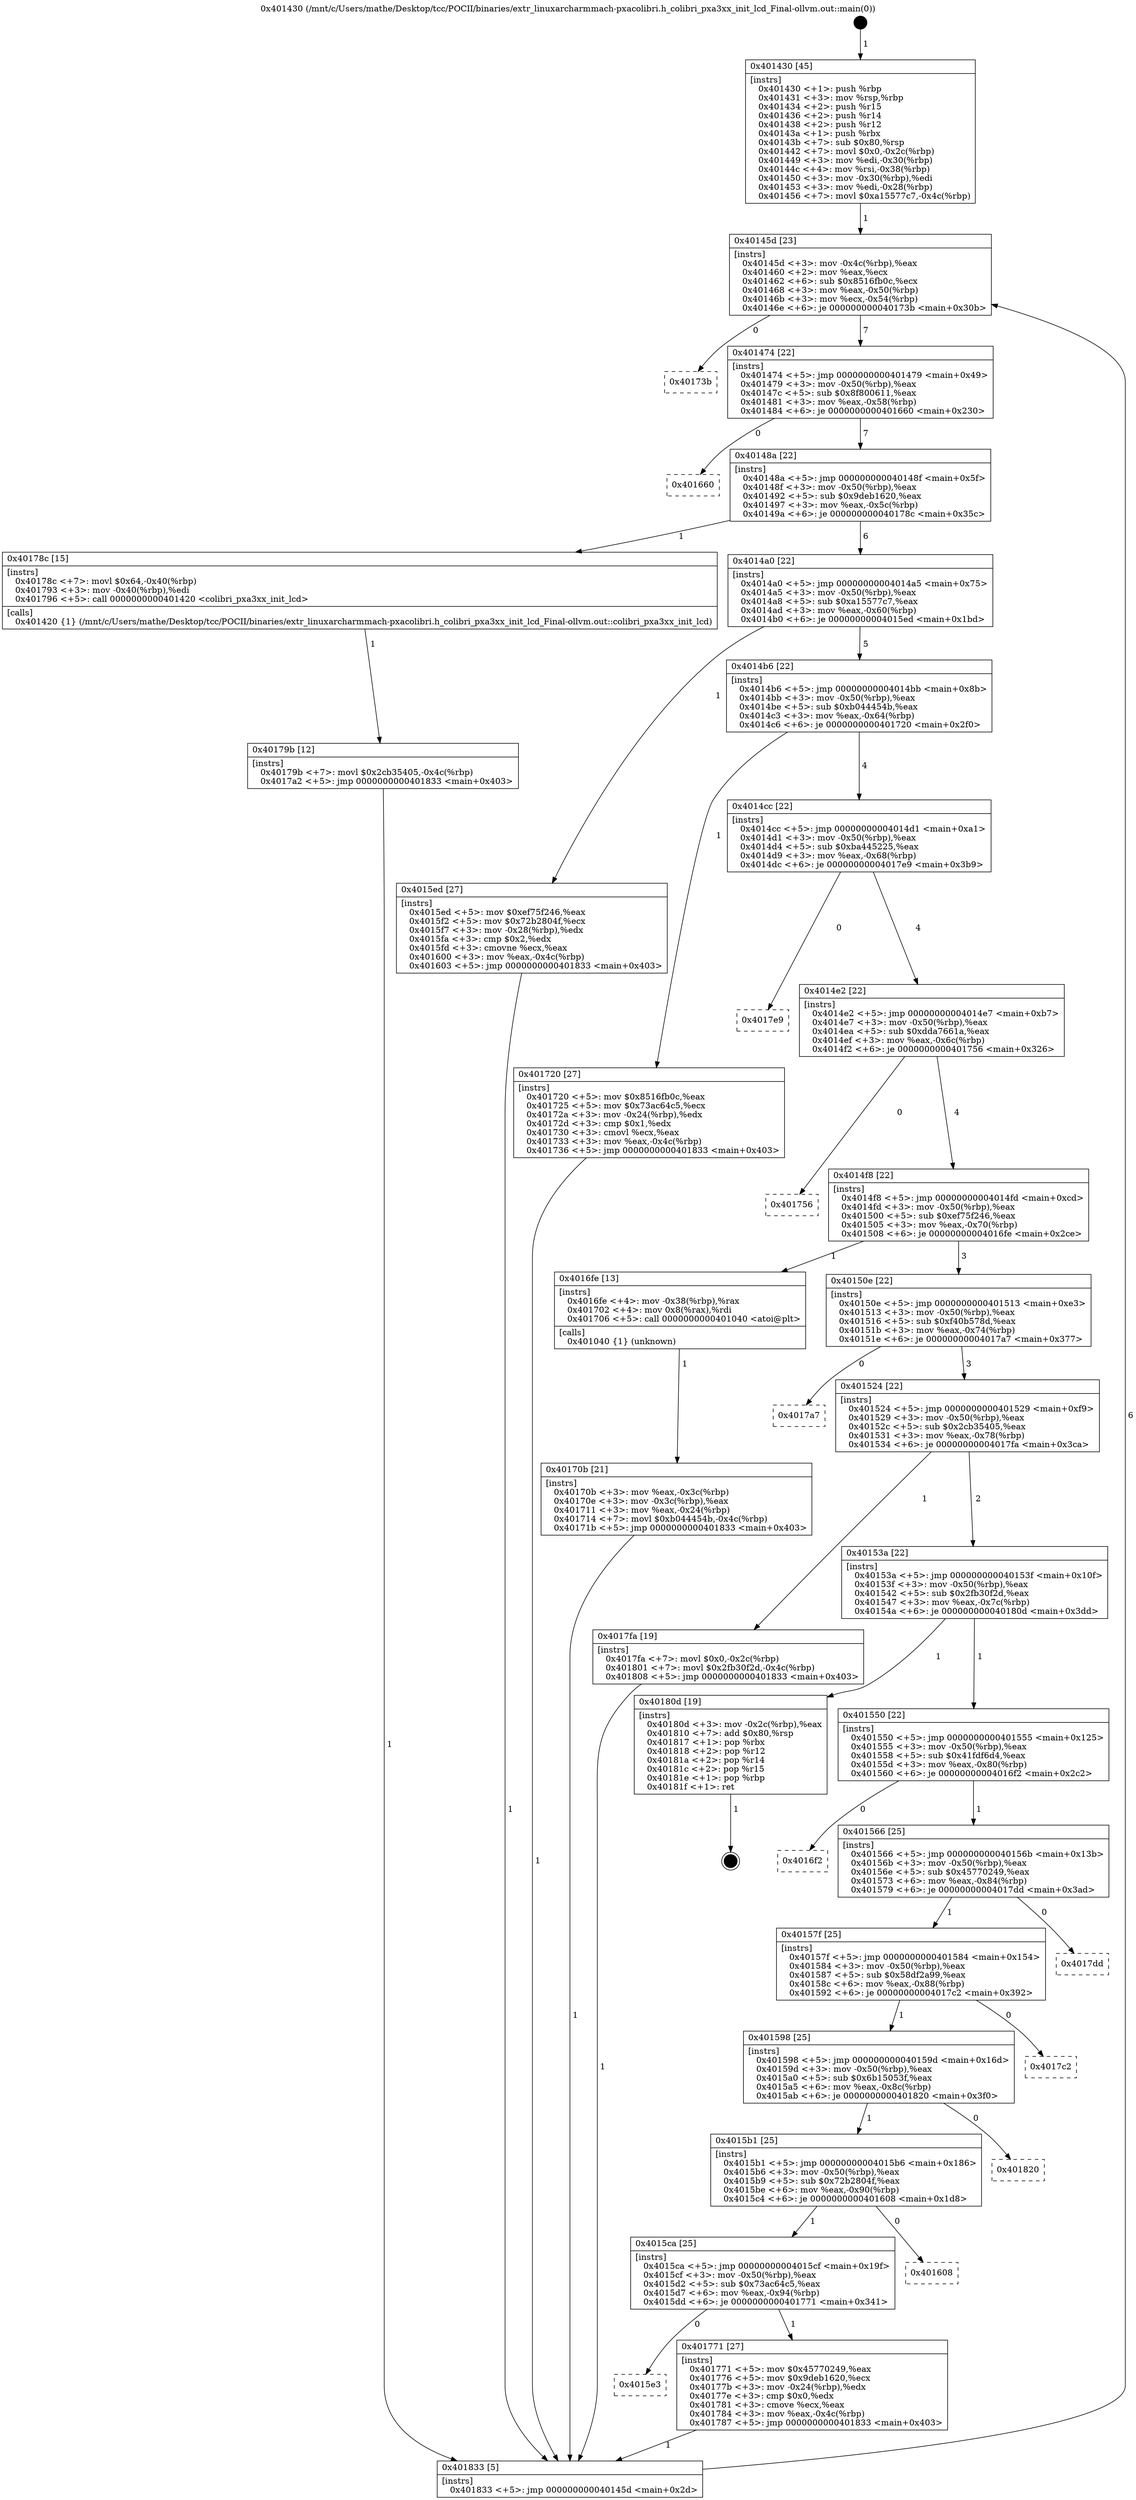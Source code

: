 digraph "0x401430" {
  label = "0x401430 (/mnt/c/Users/mathe/Desktop/tcc/POCII/binaries/extr_linuxarcharmmach-pxacolibri.h_colibri_pxa3xx_init_lcd_Final-ollvm.out::main(0))"
  labelloc = "t"
  node[shape=record]

  Entry [label="",width=0.3,height=0.3,shape=circle,fillcolor=black,style=filled]
  "0x40145d" [label="{
     0x40145d [23]\l
     | [instrs]\l
     &nbsp;&nbsp;0x40145d \<+3\>: mov -0x4c(%rbp),%eax\l
     &nbsp;&nbsp;0x401460 \<+2\>: mov %eax,%ecx\l
     &nbsp;&nbsp;0x401462 \<+6\>: sub $0x8516fb0c,%ecx\l
     &nbsp;&nbsp;0x401468 \<+3\>: mov %eax,-0x50(%rbp)\l
     &nbsp;&nbsp;0x40146b \<+3\>: mov %ecx,-0x54(%rbp)\l
     &nbsp;&nbsp;0x40146e \<+6\>: je 000000000040173b \<main+0x30b\>\l
  }"]
  "0x40173b" [label="{
     0x40173b\l
  }", style=dashed]
  "0x401474" [label="{
     0x401474 [22]\l
     | [instrs]\l
     &nbsp;&nbsp;0x401474 \<+5\>: jmp 0000000000401479 \<main+0x49\>\l
     &nbsp;&nbsp;0x401479 \<+3\>: mov -0x50(%rbp),%eax\l
     &nbsp;&nbsp;0x40147c \<+5\>: sub $0x8f800611,%eax\l
     &nbsp;&nbsp;0x401481 \<+3\>: mov %eax,-0x58(%rbp)\l
     &nbsp;&nbsp;0x401484 \<+6\>: je 0000000000401660 \<main+0x230\>\l
  }"]
  Exit [label="",width=0.3,height=0.3,shape=circle,fillcolor=black,style=filled,peripheries=2]
  "0x401660" [label="{
     0x401660\l
  }", style=dashed]
  "0x40148a" [label="{
     0x40148a [22]\l
     | [instrs]\l
     &nbsp;&nbsp;0x40148a \<+5\>: jmp 000000000040148f \<main+0x5f\>\l
     &nbsp;&nbsp;0x40148f \<+3\>: mov -0x50(%rbp),%eax\l
     &nbsp;&nbsp;0x401492 \<+5\>: sub $0x9deb1620,%eax\l
     &nbsp;&nbsp;0x401497 \<+3\>: mov %eax,-0x5c(%rbp)\l
     &nbsp;&nbsp;0x40149a \<+6\>: je 000000000040178c \<main+0x35c\>\l
  }"]
  "0x40179b" [label="{
     0x40179b [12]\l
     | [instrs]\l
     &nbsp;&nbsp;0x40179b \<+7\>: movl $0x2cb35405,-0x4c(%rbp)\l
     &nbsp;&nbsp;0x4017a2 \<+5\>: jmp 0000000000401833 \<main+0x403\>\l
  }"]
  "0x40178c" [label="{
     0x40178c [15]\l
     | [instrs]\l
     &nbsp;&nbsp;0x40178c \<+7\>: movl $0x64,-0x40(%rbp)\l
     &nbsp;&nbsp;0x401793 \<+3\>: mov -0x40(%rbp),%edi\l
     &nbsp;&nbsp;0x401796 \<+5\>: call 0000000000401420 \<colibri_pxa3xx_init_lcd\>\l
     | [calls]\l
     &nbsp;&nbsp;0x401420 \{1\} (/mnt/c/Users/mathe/Desktop/tcc/POCII/binaries/extr_linuxarcharmmach-pxacolibri.h_colibri_pxa3xx_init_lcd_Final-ollvm.out::colibri_pxa3xx_init_lcd)\l
  }"]
  "0x4014a0" [label="{
     0x4014a0 [22]\l
     | [instrs]\l
     &nbsp;&nbsp;0x4014a0 \<+5\>: jmp 00000000004014a5 \<main+0x75\>\l
     &nbsp;&nbsp;0x4014a5 \<+3\>: mov -0x50(%rbp),%eax\l
     &nbsp;&nbsp;0x4014a8 \<+5\>: sub $0xa15577c7,%eax\l
     &nbsp;&nbsp;0x4014ad \<+3\>: mov %eax,-0x60(%rbp)\l
     &nbsp;&nbsp;0x4014b0 \<+6\>: je 00000000004015ed \<main+0x1bd\>\l
  }"]
  "0x4015e3" [label="{
     0x4015e3\l
  }", style=dashed]
  "0x4015ed" [label="{
     0x4015ed [27]\l
     | [instrs]\l
     &nbsp;&nbsp;0x4015ed \<+5\>: mov $0xef75f246,%eax\l
     &nbsp;&nbsp;0x4015f2 \<+5\>: mov $0x72b2804f,%ecx\l
     &nbsp;&nbsp;0x4015f7 \<+3\>: mov -0x28(%rbp),%edx\l
     &nbsp;&nbsp;0x4015fa \<+3\>: cmp $0x2,%edx\l
     &nbsp;&nbsp;0x4015fd \<+3\>: cmovne %ecx,%eax\l
     &nbsp;&nbsp;0x401600 \<+3\>: mov %eax,-0x4c(%rbp)\l
     &nbsp;&nbsp;0x401603 \<+5\>: jmp 0000000000401833 \<main+0x403\>\l
  }"]
  "0x4014b6" [label="{
     0x4014b6 [22]\l
     | [instrs]\l
     &nbsp;&nbsp;0x4014b6 \<+5\>: jmp 00000000004014bb \<main+0x8b\>\l
     &nbsp;&nbsp;0x4014bb \<+3\>: mov -0x50(%rbp),%eax\l
     &nbsp;&nbsp;0x4014be \<+5\>: sub $0xb044454b,%eax\l
     &nbsp;&nbsp;0x4014c3 \<+3\>: mov %eax,-0x64(%rbp)\l
     &nbsp;&nbsp;0x4014c6 \<+6\>: je 0000000000401720 \<main+0x2f0\>\l
  }"]
  "0x401833" [label="{
     0x401833 [5]\l
     | [instrs]\l
     &nbsp;&nbsp;0x401833 \<+5\>: jmp 000000000040145d \<main+0x2d\>\l
  }"]
  "0x401430" [label="{
     0x401430 [45]\l
     | [instrs]\l
     &nbsp;&nbsp;0x401430 \<+1\>: push %rbp\l
     &nbsp;&nbsp;0x401431 \<+3\>: mov %rsp,%rbp\l
     &nbsp;&nbsp;0x401434 \<+2\>: push %r15\l
     &nbsp;&nbsp;0x401436 \<+2\>: push %r14\l
     &nbsp;&nbsp;0x401438 \<+2\>: push %r12\l
     &nbsp;&nbsp;0x40143a \<+1\>: push %rbx\l
     &nbsp;&nbsp;0x40143b \<+7\>: sub $0x80,%rsp\l
     &nbsp;&nbsp;0x401442 \<+7\>: movl $0x0,-0x2c(%rbp)\l
     &nbsp;&nbsp;0x401449 \<+3\>: mov %edi,-0x30(%rbp)\l
     &nbsp;&nbsp;0x40144c \<+4\>: mov %rsi,-0x38(%rbp)\l
     &nbsp;&nbsp;0x401450 \<+3\>: mov -0x30(%rbp),%edi\l
     &nbsp;&nbsp;0x401453 \<+3\>: mov %edi,-0x28(%rbp)\l
     &nbsp;&nbsp;0x401456 \<+7\>: movl $0xa15577c7,-0x4c(%rbp)\l
  }"]
  "0x401771" [label="{
     0x401771 [27]\l
     | [instrs]\l
     &nbsp;&nbsp;0x401771 \<+5\>: mov $0x45770249,%eax\l
     &nbsp;&nbsp;0x401776 \<+5\>: mov $0x9deb1620,%ecx\l
     &nbsp;&nbsp;0x40177b \<+3\>: mov -0x24(%rbp),%edx\l
     &nbsp;&nbsp;0x40177e \<+3\>: cmp $0x0,%edx\l
     &nbsp;&nbsp;0x401781 \<+3\>: cmove %ecx,%eax\l
     &nbsp;&nbsp;0x401784 \<+3\>: mov %eax,-0x4c(%rbp)\l
     &nbsp;&nbsp;0x401787 \<+5\>: jmp 0000000000401833 \<main+0x403\>\l
  }"]
  "0x401720" [label="{
     0x401720 [27]\l
     | [instrs]\l
     &nbsp;&nbsp;0x401720 \<+5\>: mov $0x8516fb0c,%eax\l
     &nbsp;&nbsp;0x401725 \<+5\>: mov $0x73ac64c5,%ecx\l
     &nbsp;&nbsp;0x40172a \<+3\>: mov -0x24(%rbp),%edx\l
     &nbsp;&nbsp;0x40172d \<+3\>: cmp $0x1,%edx\l
     &nbsp;&nbsp;0x401730 \<+3\>: cmovl %ecx,%eax\l
     &nbsp;&nbsp;0x401733 \<+3\>: mov %eax,-0x4c(%rbp)\l
     &nbsp;&nbsp;0x401736 \<+5\>: jmp 0000000000401833 \<main+0x403\>\l
  }"]
  "0x4014cc" [label="{
     0x4014cc [22]\l
     | [instrs]\l
     &nbsp;&nbsp;0x4014cc \<+5\>: jmp 00000000004014d1 \<main+0xa1\>\l
     &nbsp;&nbsp;0x4014d1 \<+3\>: mov -0x50(%rbp),%eax\l
     &nbsp;&nbsp;0x4014d4 \<+5\>: sub $0xba445225,%eax\l
     &nbsp;&nbsp;0x4014d9 \<+3\>: mov %eax,-0x68(%rbp)\l
     &nbsp;&nbsp;0x4014dc \<+6\>: je 00000000004017e9 \<main+0x3b9\>\l
  }"]
  "0x4015ca" [label="{
     0x4015ca [25]\l
     | [instrs]\l
     &nbsp;&nbsp;0x4015ca \<+5\>: jmp 00000000004015cf \<main+0x19f\>\l
     &nbsp;&nbsp;0x4015cf \<+3\>: mov -0x50(%rbp),%eax\l
     &nbsp;&nbsp;0x4015d2 \<+5\>: sub $0x73ac64c5,%eax\l
     &nbsp;&nbsp;0x4015d7 \<+6\>: mov %eax,-0x94(%rbp)\l
     &nbsp;&nbsp;0x4015dd \<+6\>: je 0000000000401771 \<main+0x341\>\l
  }"]
  "0x4017e9" [label="{
     0x4017e9\l
  }", style=dashed]
  "0x4014e2" [label="{
     0x4014e2 [22]\l
     | [instrs]\l
     &nbsp;&nbsp;0x4014e2 \<+5\>: jmp 00000000004014e7 \<main+0xb7\>\l
     &nbsp;&nbsp;0x4014e7 \<+3\>: mov -0x50(%rbp),%eax\l
     &nbsp;&nbsp;0x4014ea \<+5\>: sub $0xdda7661a,%eax\l
     &nbsp;&nbsp;0x4014ef \<+3\>: mov %eax,-0x6c(%rbp)\l
     &nbsp;&nbsp;0x4014f2 \<+6\>: je 0000000000401756 \<main+0x326\>\l
  }"]
  "0x401608" [label="{
     0x401608\l
  }", style=dashed]
  "0x401756" [label="{
     0x401756\l
  }", style=dashed]
  "0x4014f8" [label="{
     0x4014f8 [22]\l
     | [instrs]\l
     &nbsp;&nbsp;0x4014f8 \<+5\>: jmp 00000000004014fd \<main+0xcd\>\l
     &nbsp;&nbsp;0x4014fd \<+3\>: mov -0x50(%rbp),%eax\l
     &nbsp;&nbsp;0x401500 \<+5\>: sub $0xef75f246,%eax\l
     &nbsp;&nbsp;0x401505 \<+3\>: mov %eax,-0x70(%rbp)\l
     &nbsp;&nbsp;0x401508 \<+6\>: je 00000000004016fe \<main+0x2ce\>\l
  }"]
  "0x4015b1" [label="{
     0x4015b1 [25]\l
     | [instrs]\l
     &nbsp;&nbsp;0x4015b1 \<+5\>: jmp 00000000004015b6 \<main+0x186\>\l
     &nbsp;&nbsp;0x4015b6 \<+3\>: mov -0x50(%rbp),%eax\l
     &nbsp;&nbsp;0x4015b9 \<+5\>: sub $0x72b2804f,%eax\l
     &nbsp;&nbsp;0x4015be \<+6\>: mov %eax,-0x90(%rbp)\l
     &nbsp;&nbsp;0x4015c4 \<+6\>: je 0000000000401608 \<main+0x1d8\>\l
  }"]
  "0x4016fe" [label="{
     0x4016fe [13]\l
     | [instrs]\l
     &nbsp;&nbsp;0x4016fe \<+4\>: mov -0x38(%rbp),%rax\l
     &nbsp;&nbsp;0x401702 \<+4\>: mov 0x8(%rax),%rdi\l
     &nbsp;&nbsp;0x401706 \<+5\>: call 0000000000401040 \<atoi@plt\>\l
     | [calls]\l
     &nbsp;&nbsp;0x401040 \{1\} (unknown)\l
  }"]
  "0x40150e" [label="{
     0x40150e [22]\l
     | [instrs]\l
     &nbsp;&nbsp;0x40150e \<+5\>: jmp 0000000000401513 \<main+0xe3\>\l
     &nbsp;&nbsp;0x401513 \<+3\>: mov -0x50(%rbp),%eax\l
     &nbsp;&nbsp;0x401516 \<+5\>: sub $0xf40b578d,%eax\l
     &nbsp;&nbsp;0x40151b \<+3\>: mov %eax,-0x74(%rbp)\l
     &nbsp;&nbsp;0x40151e \<+6\>: je 00000000004017a7 \<main+0x377\>\l
  }"]
  "0x40170b" [label="{
     0x40170b [21]\l
     | [instrs]\l
     &nbsp;&nbsp;0x40170b \<+3\>: mov %eax,-0x3c(%rbp)\l
     &nbsp;&nbsp;0x40170e \<+3\>: mov -0x3c(%rbp),%eax\l
     &nbsp;&nbsp;0x401711 \<+3\>: mov %eax,-0x24(%rbp)\l
     &nbsp;&nbsp;0x401714 \<+7\>: movl $0xb044454b,-0x4c(%rbp)\l
     &nbsp;&nbsp;0x40171b \<+5\>: jmp 0000000000401833 \<main+0x403\>\l
  }"]
  "0x401820" [label="{
     0x401820\l
  }", style=dashed]
  "0x4017a7" [label="{
     0x4017a7\l
  }", style=dashed]
  "0x401524" [label="{
     0x401524 [22]\l
     | [instrs]\l
     &nbsp;&nbsp;0x401524 \<+5\>: jmp 0000000000401529 \<main+0xf9\>\l
     &nbsp;&nbsp;0x401529 \<+3\>: mov -0x50(%rbp),%eax\l
     &nbsp;&nbsp;0x40152c \<+5\>: sub $0x2cb35405,%eax\l
     &nbsp;&nbsp;0x401531 \<+3\>: mov %eax,-0x78(%rbp)\l
     &nbsp;&nbsp;0x401534 \<+6\>: je 00000000004017fa \<main+0x3ca\>\l
  }"]
  "0x401598" [label="{
     0x401598 [25]\l
     | [instrs]\l
     &nbsp;&nbsp;0x401598 \<+5\>: jmp 000000000040159d \<main+0x16d\>\l
     &nbsp;&nbsp;0x40159d \<+3\>: mov -0x50(%rbp),%eax\l
     &nbsp;&nbsp;0x4015a0 \<+5\>: sub $0x6b15053f,%eax\l
     &nbsp;&nbsp;0x4015a5 \<+6\>: mov %eax,-0x8c(%rbp)\l
     &nbsp;&nbsp;0x4015ab \<+6\>: je 0000000000401820 \<main+0x3f0\>\l
  }"]
  "0x4017fa" [label="{
     0x4017fa [19]\l
     | [instrs]\l
     &nbsp;&nbsp;0x4017fa \<+7\>: movl $0x0,-0x2c(%rbp)\l
     &nbsp;&nbsp;0x401801 \<+7\>: movl $0x2fb30f2d,-0x4c(%rbp)\l
     &nbsp;&nbsp;0x401808 \<+5\>: jmp 0000000000401833 \<main+0x403\>\l
  }"]
  "0x40153a" [label="{
     0x40153a [22]\l
     | [instrs]\l
     &nbsp;&nbsp;0x40153a \<+5\>: jmp 000000000040153f \<main+0x10f\>\l
     &nbsp;&nbsp;0x40153f \<+3\>: mov -0x50(%rbp),%eax\l
     &nbsp;&nbsp;0x401542 \<+5\>: sub $0x2fb30f2d,%eax\l
     &nbsp;&nbsp;0x401547 \<+3\>: mov %eax,-0x7c(%rbp)\l
     &nbsp;&nbsp;0x40154a \<+6\>: je 000000000040180d \<main+0x3dd\>\l
  }"]
  "0x4017c2" [label="{
     0x4017c2\l
  }", style=dashed]
  "0x40180d" [label="{
     0x40180d [19]\l
     | [instrs]\l
     &nbsp;&nbsp;0x40180d \<+3\>: mov -0x2c(%rbp),%eax\l
     &nbsp;&nbsp;0x401810 \<+7\>: add $0x80,%rsp\l
     &nbsp;&nbsp;0x401817 \<+1\>: pop %rbx\l
     &nbsp;&nbsp;0x401818 \<+2\>: pop %r12\l
     &nbsp;&nbsp;0x40181a \<+2\>: pop %r14\l
     &nbsp;&nbsp;0x40181c \<+2\>: pop %r15\l
     &nbsp;&nbsp;0x40181e \<+1\>: pop %rbp\l
     &nbsp;&nbsp;0x40181f \<+1\>: ret\l
  }"]
  "0x401550" [label="{
     0x401550 [22]\l
     | [instrs]\l
     &nbsp;&nbsp;0x401550 \<+5\>: jmp 0000000000401555 \<main+0x125\>\l
     &nbsp;&nbsp;0x401555 \<+3\>: mov -0x50(%rbp),%eax\l
     &nbsp;&nbsp;0x401558 \<+5\>: sub $0x41fdf6d4,%eax\l
     &nbsp;&nbsp;0x40155d \<+3\>: mov %eax,-0x80(%rbp)\l
     &nbsp;&nbsp;0x401560 \<+6\>: je 00000000004016f2 \<main+0x2c2\>\l
  }"]
  "0x40157f" [label="{
     0x40157f [25]\l
     | [instrs]\l
     &nbsp;&nbsp;0x40157f \<+5\>: jmp 0000000000401584 \<main+0x154\>\l
     &nbsp;&nbsp;0x401584 \<+3\>: mov -0x50(%rbp),%eax\l
     &nbsp;&nbsp;0x401587 \<+5\>: sub $0x58df2a99,%eax\l
     &nbsp;&nbsp;0x40158c \<+6\>: mov %eax,-0x88(%rbp)\l
     &nbsp;&nbsp;0x401592 \<+6\>: je 00000000004017c2 \<main+0x392\>\l
  }"]
  "0x4016f2" [label="{
     0x4016f2\l
  }", style=dashed]
  "0x401566" [label="{
     0x401566 [25]\l
     | [instrs]\l
     &nbsp;&nbsp;0x401566 \<+5\>: jmp 000000000040156b \<main+0x13b\>\l
     &nbsp;&nbsp;0x40156b \<+3\>: mov -0x50(%rbp),%eax\l
     &nbsp;&nbsp;0x40156e \<+5\>: sub $0x45770249,%eax\l
     &nbsp;&nbsp;0x401573 \<+6\>: mov %eax,-0x84(%rbp)\l
     &nbsp;&nbsp;0x401579 \<+6\>: je 00000000004017dd \<main+0x3ad\>\l
  }"]
  "0x4017dd" [label="{
     0x4017dd\l
  }", style=dashed]
  Entry -> "0x401430" [label=" 1"]
  "0x40145d" -> "0x40173b" [label=" 0"]
  "0x40145d" -> "0x401474" [label=" 7"]
  "0x40180d" -> Exit [label=" 1"]
  "0x401474" -> "0x401660" [label=" 0"]
  "0x401474" -> "0x40148a" [label=" 7"]
  "0x4017fa" -> "0x401833" [label=" 1"]
  "0x40148a" -> "0x40178c" [label=" 1"]
  "0x40148a" -> "0x4014a0" [label=" 6"]
  "0x40179b" -> "0x401833" [label=" 1"]
  "0x4014a0" -> "0x4015ed" [label=" 1"]
  "0x4014a0" -> "0x4014b6" [label=" 5"]
  "0x4015ed" -> "0x401833" [label=" 1"]
  "0x401430" -> "0x40145d" [label=" 1"]
  "0x401833" -> "0x40145d" [label=" 6"]
  "0x40178c" -> "0x40179b" [label=" 1"]
  "0x4014b6" -> "0x401720" [label=" 1"]
  "0x4014b6" -> "0x4014cc" [label=" 4"]
  "0x401771" -> "0x401833" [label=" 1"]
  "0x4014cc" -> "0x4017e9" [label=" 0"]
  "0x4014cc" -> "0x4014e2" [label=" 4"]
  "0x4015ca" -> "0x401771" [label=" 1"]
  "0x4014e2" -> "0x401756" [label=" 0"]
  "0x4014e2" -> "0x4014f8" [label=" 4"]
  "0x4015ca" -> "0x4015e3" [label=" 0"]
  "0x4014f8" -> "0x4016fe" [label=" 1"]
  "0x4014f8" -> "0x40150e" [label=" 3"]
  "0x4016fe" -> "0x40170b" [label=" 1"]
  "0x40170b" -> "0x401833" [label=" 1"]
  "0x401720" -> "0x401833" [label=" 1"]
  "0x4015b1" -> "0x401608" [label=" 0"]
  "0x40150e" -> "0x4017a7" [label=" 0"]
  "0x40150e" -> "0x401524" [label=" 3"]
  "0x4015b1" -> "0x4015ca" [label=" 1"]
  "0x401524" -> "0x4017fa" [label=" 1"]
  "0x401524" -> "0x40153a" [label=" 2"]
  "0x401598" -> "0x401820" [label=" 0"]
  "0x40153a" -> "0x40180d" [label=" 1"]
  "0x40153a" -> "0x401550" [label=" 1"]
  "0x401598" -> "0x4015b1" [label=" 1"]
  "0x401550" -> "0x4016f2" [label=" 0"]
  "0x401550" -> "0x401566" [label=" 1"]
  "0x40157f" -> "0x4017c2" [label=" 0"]
  "0x401566" -> "0x4017dd" [label=" 0"]
  "0x401566" -> "0x40157f" [label=" 1"]
  "0x40157f" -> "0x401598" [label=" 1"]
}
